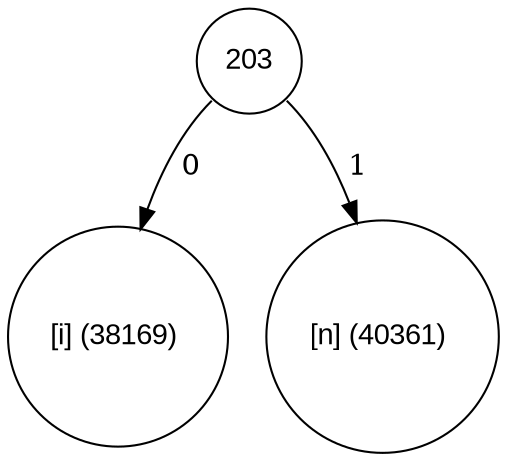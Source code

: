 digraph tree {
	node [fontname="Arial", shape="circle", width=0.5]; 

203:sw -> 105 [label = " 0"]; 
105 [label = "[i] (38169) "]; 
203:se -> 110 [label = " 1"]; 
110 [label = "[n] (40361) "]; 
}
